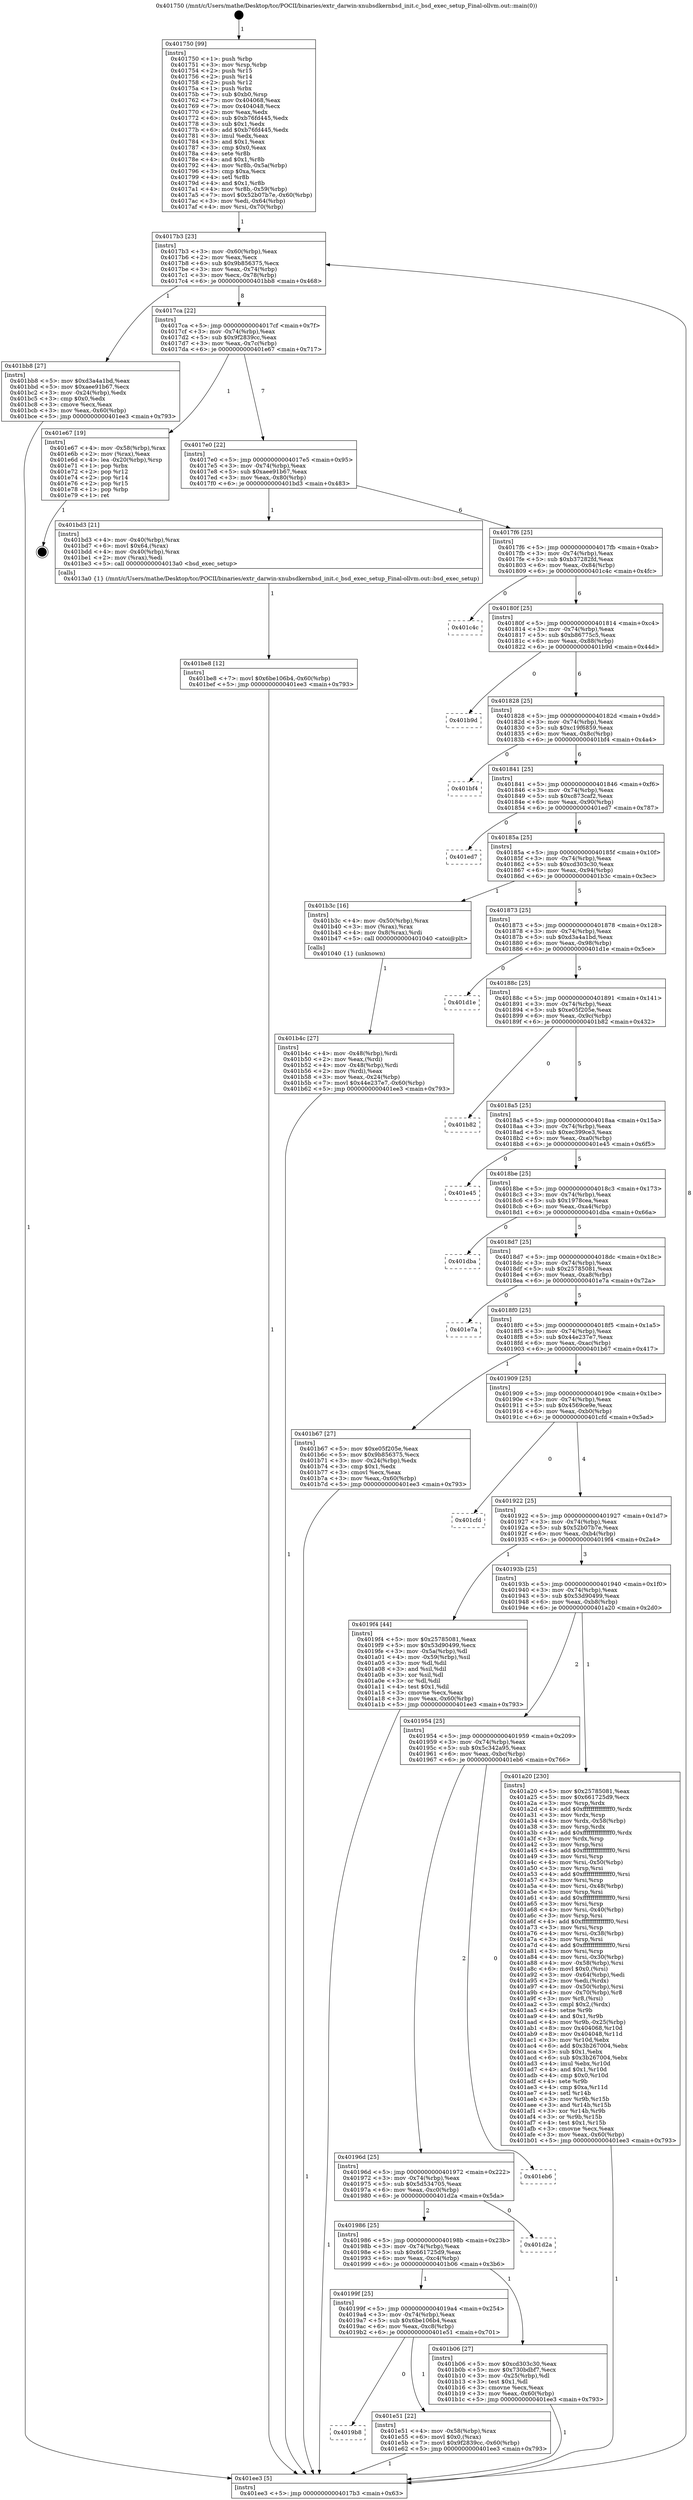 digraph "0x401750" {
  label = "0x401750 (/mnt/c/Users/mathe/Desktop/tcc/POCII/binaries/extr_darwin-xnubsdkernbsd_init.c_bsd_exec_setup_Final-ollvm.out::main(0))"
  labelloc = "t"
  node[shape=record]

  Entry [label="",width=0.3,height=0.3,shape=circle,fillcolor=black,style=filled]
  "0x4017b3" [label="{
     0x4017b3 [23]\l
     | [instrs]\l
     &nbsp;&nbsp;0x4017b3 \<+3\>: mov -0x60(%rbp),%eax\l
     &nbsp;&nbsp;0x4017b6 \<+2\>: mov %eax,%ecx\l
     &nbsp;&nbsp;0x4017b8 \<+6\>: sub $0x9b856375,%ecx\l
     &nbsp;&nbsp;0x4017be \<+3\>: mov %eax,-0x74(%rbp)\l
     &nbsp;&nbsp;0x4017c1 \<+3\>: mov %ecx,-0x78(%rbp)\l
     &nbsp;&nbsp;0x4017c4 \<+6\>: je 0000000000401bb8 \<main+0x468\>\l
  }"]
  "0x401bb8" [label="{
     0x401bb8 [27]\l
     | [instrs]\l
     &nbsp;&nbsp;0x401bb8 \<+5\>: mov $0xd3a4a1bd,%eax\l
     &nbsp;&nbsp;0x401bbd \<+5\>: mov $0xaee91b67,%ecx\l
     &nbsp;&nbsp;0x401bc2 \<+3\>: mov -0x24(%rbp),%edx\l
     &nbsp;&nbsp;0x401bc5 \<+3\>: cmp $0x0,%edx\l
     &nbsp;&nbsp;0x401bc8 \<+3\>: cmove %ecx,%eax\l
     &nbsp;&nbsp;0x401bcb \<+3\>: mov %eax,-0x60(%rbp)\l
     &nbsp;&nbsp;0x401bce \<+5\>: jmp 0000000000401ee3 \<main+0x793\>\l
  }"]
  "0x4017ca" [label="{
     0x4017ca [22]\l
     | [instrs]\l
     &nbsp;&nbsp;0x4017ca \<+5\>: jmp 00000000004017cf \<main+0x7f\>\l
     &nbsp;&nbsp;0x4017cf \<+3\>: mov -0x74(%rbp),%eax\l
     &nbsp;&nbsp;0x4017d2 \<+5\>: sub $0x9f2839cc,%eax\l
     &nbsp;&nbsp;0x4017d7 \<+3\>: mov %eax,-0x7c(%rbp)\l
     &nbsp;&nbsp;0x4017da \<+6\>: je 0000000000401e67 \<main+0x717\>\l
  }"]
  Exit [label="",width=0.3,height=0.3,shape=circle,fillcolor=black,style=filled,peripheries=2]
  "0x401e67" [label="{
     0x401e67 [19]\l
     | [instrs]\l
     &nbsp;&nbsp;0x401e67 \<+4\>: mov -0x58(%rbp),%rax\l
     &nbsp;&nbsp;0x401e6b \<+2\>: mov (%rax),%eax\l
     &nbsp;&nbsp;0x401e6d \<+4\>: lea -0x20(%rbp),%rsp\l
     &nbsp;&nbsp;0x401e71 \<+1\>: pop %rbx\l
     &nbsp;&nbsp;0x401e72 \<+2\>: pop %r12\l
     &nbsp;&nbsp;0x401e74 \<+2\>: pop %r14\l
     &nbsp;&nbsp;0x401e76 \<+2\>: pop %r15\l
     &nbsp;&nbsp;0x401e78 \<+1\>: pop %rbp\l
     &nbsp;&nbsp;0x401e79 \<+1\>: ret\l
  }"]
  "0x4017e0" [label="{
     0x4017e0 [22]\l
     | [instrs]\l
     &nbsp;&nbsp;0x4017e0 \<+5\>: jmp 00000000004017e5 \<main+0x95\>\l
     &nbsp;&nbsp;0x4017e5 \<+3\>: mov -0x74(%rbp),%eax\l
     &nbsp;&nbsp;0x4017e8 \<+5\>: sub $0xaee91b67,%eax\l
     &nbsp;&nbsp;0x4017ed \<+3\>: mov %eax,-0x80(%rbp)\l
     &nbsp;&nbsp;0x4017f0 \<+6\>: je 0000000000401bd3 \<main+0x483\>\l
  }"]
  "0x4019b8" [label="{
     0x4019b8\l
  }", style=dashed]
  "0x401bd3" [label="{
     0x401bd3 [21]\l
     | [instrs]\l
     &nbsp;&nbsp;0x401bd3 \<+4\>: mov -0x40(%rbp),%rax\l
     &nbsp;&nbsp;0x401bd7 \<+6\>: movl $0x64,(%rax)\l
     &nbsp;&nbsp;0x401bdd \<+4\>: mov -0x40(%rbp),%rax\l
     &nbsp;&nbsp;0x401be1 \<+2\>: mov (%rax),%edi\l
     &nbsp;&nbsp;0x401be3 \<+5\>: call 00000000004013a0 \<bsd_exec_setup\>\l
     | [calls]\l
     &nbsp;&nbsp;0x4013a0 \{1\} (/mnt/c/Users/mathe/Desktop/tcc/POCII/binaries/extr_darwin-xnubsdkernbsd_init.c_bsd_exec_setup_Final-ollvm.out::bsd_exec_setup)\l
  }"]
  "0x4017f6" [label="{
     0x4017f6 [25]\l
     | [instrs]\l
     &nbsp;&nbsp;0x4017f6 \<+5\>: jmp 00000000004017fb \<main+0xab\>\l
     &nbsp;&nbsp;0x4017fb \<+3\>: mov -0x74(%rbp),%eax\l
     &nbsp;&nbsp;0x4017fe \<+5\>: sub $0xb37282fd,%eax\l
     &nbsp;&nbsp;0x401803 \<+6\>: mov %eax,-0x84(%rbp)\l
     &nbsp;&nbsp;0x401809 \<+6\>: je 0000000000401c4c \<main+0x4fc\>\l
  }"]
  "0x401e51" [label="{
     0x401e51 [22]\l
     | [instrs]\l
     &nbsp;&nbsp;0x401e51 \<+4\>: mov -0x58(%rbp),%rax\l
     &nbsp;&nbsp;0x401e55 \<+6\>: movl $0x0,(%rax)\l
     &nbsp;&nbsp;0x401e5b \<+7\>: movl $0x9f2839cc,-0x60(%rbp)\l
     &nbsp;&nbsp;0x401e62 \<+5\>: jmp 0000000000401ee3 \<main+0x793\>\l
  }"]
  "0x401c4c" [label="{
     0x401c4c\l
  }", style=dashed]
  "0x40180f" [label="{
     0x40180f [25]\l
     | [instrs]\l
     &nbsp;&nbsp;0x40180f \<+5\>: jmp 0000000000401814 \<main+0xc4\>\l
     &nbsp;&nbsp;0x401814 \<+3\>: mov -0x74(%rbp),%eax\l
     &nbsp;&nbsp;0x401817 \<+5\>: sub $0xb86775c5,%eax\l
     &nbsp;&nbsp;0x40181c \<+6\>: mov %eax,-0x88(%rbp)\l
     &nbsp;&nbsp;0x401822 \<+6\>: je 0000000000401b9d \<main+0x44d\>\l
  }"]
  "0x401be8" [label="{
     0x401be8 [12]\l
     | [instrs]\l
     &nbsp;&nbsp;0x401be8 \<+7\>: movl $0x6be106b4,-0x60(%rbp)\l
     &nbsp;&nbsp;0x401bef \<+5\>: jmp 0000000000401ee3 \<main+0x793\>\l
  }"]
  "0x401b9d" [label="{
     0x401b9d\l
  }", style=dashed]
  "0x401828" [label="{
     0x401828 [25]\l
     | [instrs]\l
     &nbsp;&nbsp;0x401828 \<+5\>: jmp 000000000040182d \<main+0xdd\>\l
     &nbsp;&nbsp;0x40182d \<+3\>: mov -0x74(%rbp),%eax\l
     &nbsp;&nbsp;0x401830 \<+5\>: sub $0xc19f6859,%eax\l
     &nbsp;&nbsp;0x401835 \<+6\>: mov %eax,-0x8c(%rbp)\l
     &nbsp;&nbsp;0x40183b \<+6\>: je 0000000000401bf4 \<main+0x4a4\>\l
  }"]
  "0x401b4c" [label="{
     0x401b4c [27]\l
     | [instrs]\l
     &nbsp;&nbsp;0x401b4c \<+4\>: mov -0x48(%rbp),%rdi\l
     &nbsp;&nbsp;0x401b50 \<+2\>: mov %eax,(%rdi)\l
     &nbsp;&nbsp;0x401b52 \<+4\>: mov -0x48(%rbp),%rdi\l
     &nbsp;&nbsp;0x401b56 \<+2\>: mov (%rdi),%eax\l
     &nbsp;&nbsp;0x401b58 \<+3\>: mov %eax,-0x24(%rbp)\l
     &nbsp;&nbsp;0x401b5b \<+7\>: movl $0x44e237e7,-0x60(%rbp)\l
     &nbsp;&nbsp;0x401b62 \<+5\>: jmp 0000000000401ee3 \<main+0x793\>\l
  }"]
  "0x401bf4" [label="{
     0x401bf4\l
  }", style=dashed]
  "0x401841" [label="{
     0x401841 [25]\l
     | [instrs]\l
     &nbsp;&nbsp;0x401841 \<+5\>: jmp 0000000000401846 \<main+0xf6\>\l
     &nbsp;&nbsp;0x401846 \<+3\>: mov -0x74(%rbp),%eax\l
     &nbsp;&nbsp;0x401849 \<+5\>: sub $0xc873caf2,%eax\l
     &nbsp;&nbsp;0x40184e \<+6\>: mov %eax,-0x90(%rbp)\l
     &nbsp;&nbsp;0x401854 \<+6\>: je 0000000000401ed7 \<main+0x787\>\l
  }"]
  "0x40199f" [label="{
     0x40199f [25]\l
     | [instrs]\l
     &nbsp;&nbsp;0x40199f \<+5\>: jmp 00000000004019a4 \<main+0x254\>\l
     &nbsp;&nbsp;0x4019a4 \<+3\>: mov -0x74(%rbp),%eax\l
     &nbsp;&nbsp;0x4019a7 \<+5\>: sub $0x6be106b4,%eax\l
     &nbsp;&nbsp;0x4019ac \<+6\>: mov %eax,-0xc8(%rbp)\l
     &nbsp;&nbsp;0x4019b2 \<+6\>: je 0000000000401e51 \<main+0x701\>\l
  }"]
  "0x401ed7" [label="{
     0x401ed7\l
  }", style=dashed]
  "0x40185a" [label="{
     0x40185a [25]\l
     | [instrs]\l
     &nbsp;&nbsp;0x40185a \<+5\>: jmp 000000000040185f \<main+0x10f\>\l
     &nbsp;&nbsp;0x40185f \<+3\>: mov -0x74(%rbp),%eax\l
     &nbsp;&nbsp;0x401862 \<+5\>: sub $0xcd303c30,%eax\l
     &nbsp;&nbsp;0x401867 \<+6\>: mov %eax,-0x94(%rbp)\l
     &nbsp;&nbsp;0x40186d \<+6\>: je 0000000000401b3c \<main+0x3ec\>\l
  }"]
  "0x401b06" [label="{
     0x401b06 [27]\l
     | [instrs]\l
     &nbsp;&nbsp;0x401b06 \<+5\>: mov $0xcd303c30,%eax\l
     &nbsp;&nbsp;0x401b0b \<+5\>: mov $0x730bdbf7,%ecx\l
     &nbsp;&nbsp;0x401b10 \<+3\>: mov -0x25(%rbp),%dl\l
     &nbsp;&nbsp;0x401b13 \<+3\>: test $0x1,%dl\l
     &nbsp;&nbsp;0x401b16 \<+3\>: cmovne %ecx,%eax\l
     &nbsp;&nbsp;0x401b19 \<+3\>: mov %eax,-0x60(%rbp)\l
     &nbsp;&nbsp;0x401b1c \<+5\>: jmp 0000000000401ee3 \<main+0x793\>\l
  }"]
  "0x401b3c" [label="{
     0x401b3c [16]\l
     | [instrs]\l
     &nbsp;&nbsp;0x401b3c \<+4\>: mov -0x50(%rbp),%rax\l
     &nbsp;&nbsp;0x401b40 \<+3\>: mov (%rax),%rax\l
     &nbsp;&nbsp;0x401b43 \<+4\>: mov 0x8(%rax),%rdi\l
     &nbsp;&nbsp;0x401b47 \<+5\>: call 0000000000401040 \<atoi@plt\>\l
     | [calls]\l
     &nbsp;&nbsp;0x401040 \{1\} (unknown)\l
  }"]
  "0x401873" [label="{
     0x401873 [25]\l
     | [instrs]\l
     &nbsp;&nbsp;0x401873 \<+5\>: jmp 0000000000401878 \<main+0x128\>\l
     &nbsp;&nbsp;0x401878 \<+3\>: mov -0x74(%rbp),%eax\l
     &nbsp;&nbsp;0x40187b \<+5\>: sub $0xd3a4a1bd,%eax\l
     &nbsp;&nbsp;0x401880 \<+6\>: mov %eax,-0x98(%rbp)\l
     &nbsp;&nbsp;0x401886 \<+6\>: je 0000000000401d1e \<main+0x5ce\>\l
  }"]
  "0x401986" [label="{
     0x401986 [25]\l
     | [instrs]\l
     &nbsp;&nbsp;0x401986 \<+5\>: jmp 000000000040198b \<main+0x23b\>\l
     &nbsp;&nbsp;0x40198b \<+3\>: mov -0x74(%rbp),%eax\l
     &nbsp;&nbsp;0x40198e \<+5\>: sub $0x661725d9,%eax\l
     &nbsp;&nbsp;0x401993 \<+6\>: mov %eax,-0xc4(%rbp)\l
     &nbsp;&nbsp;0x401999 \<+6\>: je 0000000000401b06 \<main+0x3b6\>\l
  }"]
  "0x401d1e" [label="{
     0x401d1e\l
  }", style=dashed]
  "0x40188c" [label="{
     0x40188c [25]\l
     | [instrs]\l
     &nbsp;&nbsp;0x40188c \<+5\>: jmp 0000000000401891 \<main+0x141\>\l
     &nbsp;&nbsp;0x401891 \<+3\>: mov -0x74(%rbp),%eax\l
     &nbsp;&nbsp;0x401894 \<+5\>: sub $0xe05f205e,%eax\l
     &nbsp;&nbsp;0x401899 \<+6\>: mov %eax,-0x9c(%rbp)\l
     &nbsp;&nbsp;0x40189f \<+6\>: je 0000000000401b82 \<main+0x432\>\l
  }"]
  "0x401d2a" [label="{
     0x401d2a\l
  }", style=dashed]
  "0x401b82" [label="{
     0x401b82\l
  }", style=dashed]
  "0x4018a5" [label="{
     0x4018a5 [25]\l
     | [instrs]\l
     &nbsp;&nbsp;0x4018a5 \<+5\>: jmp 00000000004018aa \<main+0x15a\>\l
     &nbsp;&nbsp;0x4018aa \<+3\>: mov -0x74(%rbp),%eax\l
     &nbsp;&nbsp;0x4018ad \<+5\>: sub $0xec399ce3,%eax\l
     &nbsp;&nbsp;0x4018b2 \<+6\>: mov %eax,-0xa0(%rbp)\l
     &nbsp;&nbsp;0x4018b8 \<+6\>: je 0000000000401e45 \<main+0x6f5\>\l
  }"]
  "0x40196d" [label="{
     0x40196d [25]\l
     | [instrs]\l
     &nbsp;&nbsp;0x40196d \<+5\>: jmp 0000000000401972 \<main+0x222\>\l
     &nbsp;&nbsp;0x401972 \<+3\>: mov -0x74(%rbp),%eax\l
     &nbsp;&nbsp;0x401975 \<+5\>: sub $0x5d534705,%eax\l
     &nbsp;&nbsp;0x40197a \<+6\>: mov %eax,-0xc0(%rbp)\l
     &nbsp;&nbsp;0x401980 \<+6\>: je 0000000000401d2a \<main+0x5da\>\l
  }"]
  "0x401e45" [label="{
     0x401e45\l
  }", style=dashed]
  "0x4018be" [label="{
     0x4018be [25]\l
     | [instrs]\l
     &nbsp;&nbsp;0x4018be \<+5\>: jmp 00000000004018c3 \<main+0x173\>\l
     &nbsp;&nbsp;0x4018c3 \<+3\>: mov -0x74(%rbp),%eax\l
     &nbsp;&nbsp;0x4018c6 \<+5\>: sub $0x1978cea,%eax\l
     &nbsp;&nbsp;0x4018cb \<+6\>: mov %eax,-0xa4(%rbp)\l
     &nbsp;&nbsp;0x4018d1 \<+6\>: je 0000000000401dba \<main+0x66a\>\l
  }"]
  "0x401eb6" [label="{
     0x401eb6\l
  }", style=dashed]
  "0x401dba" [label="{
     0x401dba\l
  }", style=dashed]
  "0x4018d7" [label="{
     0x4018d7 [25]\l
     | [instrs]\l
     &nbsp;&nbsp;0x4018d7 \<+5\>: jmp 00000000004018dc \<main+0x18c\>\l
     &nbsp;&nbsp;0x4018dc \<+3\>: mov -0x74(%rbp),%eax\l
     &nbsp;&nbsp;0x4018df \<+5\>: sub $0x25785081,%eax\l
     &nbsp;&nbsp;0x4018e4 \<+6\>: mov %eax,-0xa8(%rbp)\l
     &nbsp;&nbsp;0x4018ea \<+6\>: je 0000000000401e7a \<main+0x72a\>\l
  }"]
  "0x401954" [label="{
     0x401954 [25]\l
     | [instrs]\l
     &nbsp;&nbsp;0x401954 \<+5\>: jmp 0000000000401959 \<main+0x209\>\l
     &nbsp;&nbsp;0x401959 \<+3\>: mov -0x74(%rbp),%eax\l
     &nbsp;&nbsp;0x40195c \<+5\>: sub $0x5c342a95,%eax\l
     &nbsp;&nbsp;0x401961 \<+6\>: mov %eax,-0xbc(%rbp)\l
     &nbsp;&nbsp;0x401967 \<+6\>: je 0000000000401eb6 \<main+0x766\>\l
  }"]
  "0x401e7a" [label="{
     0x401e7a\l
  }", style=dashed]
  "0x4018f0" [label="{
     0x4018f0 [25]\l
     | [instrs]\l
     &nbsp;&nbsp;0x4018f0 \<+5\>: jmp 00000000004018f5 \<main+0x1a5\>\l
     &nbsp;&nbsp;0x4018f5 \<+3\>: mov -0x74(%rbp),%eax\l
     &nbsp;&nbsp;0x4018f8 \<+5\>: sub $0x44e237e7,%eax\l
     &nbsp;&nbsp;0x4018fd \<+6\>: mov %eax,-0xac(%rbp)\l
     &nbsp;&nbsp;0x401903 \<+6\>: je 0000000000401b67 \<main+0x417\>\l
  }"]
  "0x401a20" [label="{
     0x401a20 [230]\l
     | [instrs]\l
     &nbsp;&nbsp;0x401a20 \<+5\>: mov $0x25785081,%eax\l
     &nbsp;&nbsp;0x401a25 \<+5\>: mov $0x661725d9,%ecx\l
     &nbsp;&nbsp;0x401a2a \<+3\>: mov %rsp,%rdx\l
     &nbsp;&nbsp;0x401a2d \<+4\>: add $0xfffffffffffffff0,%rdx\l
     &nbsp;&nbsp;0x401a31 \<+3\>: mov %rdx,%rsp\l
     &nbsp;&nbsp;0x401a34 \<+4\>: mov %rdx,-0x58(%rbp)\l
     &nbsp;&nbsp;0x401a38 \<+3\>: mov %rsp,%rdx\l
     &nbsp;&nbsp;0x401a3b \<+4\>: add $0xfffffffffffffff0,%rdx\l
     &nbsp;&nbsp;0x401a3f \<+3\>: mov %rdx,%rsp\l
     &nbsp;&nbsp;0x401a42 \<+3\>: mov %rsp,%rsi\l
     &nbsp;&nbsp;0x401a45 \<+4\>: add $0xfffffffffffffff0,%rsi\l
     &nbsp;&nbsp;0x401a49 \<+3\>: mov %rsi,%rsp\l
     &nbsp;&nbsp;0x401a4c \<+4\>: mov %rsi,-0x50(%rbp)\l
     &nbsp;&nbsp;0x401a50 \<+3\>: mov %rsp,%rsi\l
     &nbsp;&nbsp;0x401a53 \<+4\>: add $0xfffffffffffffff0,%rsi\l
     &nbsp;&nbsp;0x401a57 \<+3\>: mov %rsi,%rsp\l
     &nbsp;&nbsp;0x401a5a \<+4\>: mov %rsi,-0x48(%rbp)\l
     &nbsp;&nbsp;0x401a5e \<+3\>: mov %rsp,%rsi\l
     &nbsp;&nbsp;0x401a61 \<+4\>: add $0xfffffffffffffff0,%rsi\l
     &nbsp;&nbsp;0x401a65 \<+3\>: mov %rsi,%rsp\l
     &nbsp;&nbsp;0x401a68 \<+4\>: mov %rsi,-0x40(%rbp)\l
     &nbsp;&nbsp;0x401a6c \<+3\>: mov %rsp,%rsi\l
     &nbsp;&nbsp;0x401a6f \<+4\>: add $0xfffffffffffffff0,%rsi\l
     &nbsp;&nbsp;0x401a73 \<+3\>: mov %rsi,%rsp\l
     &nbsp;&nbsp;0x401a76 \<+4\>: mov %rsi,-0x38(%rbp)\l
     &nbsp;&nbsp;0x401a7a \<+3\>: mov %rsp,%rsi\l
     &nbsp;&nbsp;0x401a7d \<+4\>: add $0xfffffffffffffff0,%rsi\l
     &nbsp;&nbsp;0x401a81 \<+3\>: mov %rsi,%rsp\l
     &nbsp;&nbsp;0x401a84 \<+4\>: mov %rsi,-0x30(%rbp)\l
     &nbsp;&nbsp;0x401a88 \<+4\>: mov -0x58(%rbp),%rsi\l
     &nbsp;&nbsp;0x401a8c \<+6\>: movl $0x0,(%rsi)\l
     &nbsp;&nbsp;0x401a92 \<+3\>: mov -0x64(%rbp),%edi\l
     &nbsp;&nbsp;0x401a95 \<+2\>: mov %edi,(%rdx)\l
     &nbsp;&nbsp;0x401a97 \<+4\>: mov -0x50(%rbp),%rsi\l
     &nbsp;&nbsp;0x401a9b \<+4\>: mov -0x70(%rbp),%r8\l
     &nbsp;&nbsp;0x401a9f \<+3\>: mov %r8,(%rsi)\l
     &nbsp;&nbsp;0x401aa2 \<+3\>: cmpl $0x2,(%rdx)\l
     &nbsp;&nbsp;0x401aa5 \<+4\>: setne %r9b\l
     &nbsp;&nbsp;0x401aa9 \<+4\>: and $0x1,%r9b\l
     &nbsp;&nbsp;0x401aad \<+4\>: mov %r9b,-0x25(%rbp)\l
     &nbsp;&nbsp;0x401ab1 \<+8\>: mov 0x404068,%r10d\l
     &nbsp;&nbsp;0x401ab9 \<+8\>: mov 0x404048,%r11d\l
     &nbsp;&nbsp;0x401ac1 \<+3\>: mov %r10d,%ebx\l
     &nbsp;&nbsp;0x401ac4 \<+6\>: add $0x3b267004,%ebx\l
     &nbsp;&nbsp;0x401aca \<+3\>: sub $0x1,%ebx\l
     &nbsp;&nbsp;0x401acd \<+6\>: sub $0x3b267004,%ebx\l
     &nbsp;&nbsp;0x401ad3 \<+4\>: imul %ebx,%r10d\l
     &nbsp;&nbsp;0x401ad7 \<+4\>: and $0x1,%r10d\l
     &nbsp;&nbsp;0x401adb \<+4\>: cmp $0x0,%r10d\l
     &nbsp;&nbsp;0x401adf \<+4\>: sete %r9b\l
     &nbsp;&nbsp;0x401ae3 \<+4\>: cmp $0xa,%r11d\l
     &nbsp;&nbsp;0x401ae7 \<+4\>: setl %r14b\l
     &nbsp;&nbsp;0x401aeb \<+3\>: mov %r9b,%r15b\l
     &nbsp;&nbsp;0x401aee \<+3\>: and %r14b,%r15b\l
     &nbsp;&nbsp;0x401af1 \<+3\>: xor %r14b,%r9b\l
     &nbsp;&nbsp;0x401af4 \<+3\>: or %r9b,%r15b\l
     &nbsp;&nbsp;0x401af7 \<+4\>: test $0x1,%r15b\l
     &nbsp;&nbsp;0x401afb \<+3\>: cmovne %ecx,%eax\l
     &nbsp;&nbsp;0x401afe \<+3\>: mov %eax,-0x60(%rbp)\l
     &nbsp;&nbsp;0x401b01 \<+5\>: jmp 0000000000401ee3 \<main+0x793\>\l
  }"]
  "0x401b67" [label="{
     0x401b67 [27]\l
     | [instrs]\l
     &nbsp;&nbsp;0x401b67 \<+5\>: mov $0xe05f205e,%eax\l
     &nbsp;&nbsp;0x401b6c \<+5\>: mov $0x9b856375,%ecx\l
     &nbsp;&nbsp;0x401b71 \<+3\>: mov -0x24(%rbp),%edx\l
     &nbsp;&nbsp;0x401b74 \<+3\>: cmp $0x1,%edx\l
     &nbsp;&nbsp;0x401b77 \<+3\>: cmovl %ecx,%eax\l
     &nbsp;&nbsp;0x401b7a \<+3\>: mov %eax,-0x60(%rbp)\l
     &nbsp;&nbsp;0x401b7d \<+5\>: jmp 0000000000401ee3 \<main+0x793\>\l
  }"]
  "0x401909" [label="{
     0x401909 [25]\l
     | [instrs]\l
     &nbsp;&nbsp;0x401909 \<+5\>: jmp 000000000040190e \<main+0x1be\>\l
     &nbsp;&nbsp;0x40190e \<+3\>: mov -0x74(%rbp),%eax\l
     &nbsp;&nbsp;0x401911 \<+5\>: sub $0x4569ce9e,%eax\l
     &nbsp;&nbsp;0x401916 \<+6\>: mov %eax,-0xb0(%rbp)\l
     &nbsp;&nbsp;0x40191c \<+6\>: je 0000000000401cfd \<main+0x5ad\>\l
  }"]
  "0x401750" [label="{
     0x401750 [99]\l
     | [instrs]\l
     &nbsp;&nbsp;0x401750 \<+1\>: push %rbp\l
     &nbsp;&nbsp;0x401751 \<+3\>: mov %rsp,%rbp\l
     &nbsp;&nbsp;0x401754 \<+2\>: push %r15\l
     &nbsp;&nbsp;0x401756 \<+2\>: push %r14\l
     &nbsp;&nbsp;0x401758 \<+2\>: push %r12\l
     &nbsp;&nbsp;0x40175a \<+1\>: push %rbx\l
     &nbsp;&nbsp;0x40175b \<+7\>: sub $0xb0,%rsp\l
     &nbsp;&nbsp;0x401762 \<+7\>: mov 0x404068,%eax\l
     &nbsp;&nbsp;0x401769 \<+7\>: mov 0x404048,%ecx\l
     &nbsp;&nbsp;0x401770 \<+2\>: mov %eax,%edx\l
     &nbsp;&nbsp;0x401772 \<+6\>: sub $0xb76fd445,%edx\l
     &nbsp;&nbsp;0x401778 \<+3\>: sub $0x1,%edx\l
     &nbsp;&nbsp;0x40177b \<+6\>: add $0xb76fd445,%edx\l
     &nbsp;&nbsp;0x401781 \<+3\>: imul %edx,%eax\l
     &nbsp;&nbsp;0x401784 \<+3\>: and $0x1,%eax\l
     &nbsp;&nbsp;0x401787 \<+3\>: cmp $0x0,%eax\l
     &nbsp;&nbsp;0x40178a \<+4\>: sete %r8b\l
     &nbsp;&nbsp;0x40178e \<+4\>: and $0x1,%r8b\l
     &nbsp;&nbsp;0x401792 \<+4\>: mov %r8b,-0x5a(%rbp)\l
     &nbsp;&nbsp;0x401796 \<+3\>: cmp $0xa,%ecx\l
     &nbsp;&nbsp;0x401799 \<+4\>: setl %r8b\l
     &nbsp;&nbsp;0x40179d \<+4\>: and $0x1,%r8b\l
     &nbsp;&nbsp;0x4017a1 \<+4\>: mov %r8b,-0x59(%rbp)\l
     &nbsp;&nbsp;0x4017a5 \<+7\>: movl $0x52b07b7e,-0x60(%rbp)\l
     &nbsp;&nbsp;0x4017ac \<+3\>: mov %edi,-0x64(%rbp)\l
     &nbsp;&nbsp;0x4017af \<+4\>: mov %rsi,-0x70(%rbp)\l
  }"]
  "0x401cfd" [label="{
     0x401cfd\l
  }", style=dashed]
  "0x401922" [label="{
     0x401922 [25]\l
     | [instrs]\l
     &nbsp;&nbsp;0x401922 \<+5\>: jmp 0000000000401927 \<main+0x1d7\>\l
     &nbsp;&nbsp;0x401927 \<+3\>: mov -0x74(%rbp),%eax\l
     &nbsp;&nbsp;0x40192a \<+5\>: sub $0x52b07b7e,%eax\l
     &nbsp;&nbsp;0x40192f \<+6\>: mov %eax,-0xb4(%rbp)\l
     &nbsp;&nbsp;0x401935 \<+6\>: je 00000000004019f4 \<main+0x2a4\>\l
  }"]
  "0x401ee3" [label="{
     0x401ee3 [5]\l
     | [instrs]\l
     &nbsp;&nbsp;0x401ee3 \<+5\>: jmp 00000000004017b3 \<main+0x63\>\l
  }"]
  "0x4019f4" [label="{
     0x4019f4 [44]\l
     | [instrs]\l
     &nbsp;&nbsp;0x4019f4 \<+5\>: mov $0x25785081,%eax\l
     &nbsp;&nbsp;0x4019f9 \<+5\>: mov $0x53d90499,%ecx\l
     &nbsp;&nbsp;0x4019fe \<+3\>: mov -0x5a(%rbp),%dl\l
     &nbsp;&nbsp;0x401a01 \<+4\>: mov -0x59(%rbp),%sil\l
     &nbsp;&nbsp;0x401a05 \<+3\>: mov %dl,%dil\l
     &nbsp;&nbsp;0x401a08 \<+3\>: and %sil,%dil\l
     &nbsp;&nbsp;0x401a0b \<+3\>: xor %sil,%dl\l
     &nbsp;&nbsp;0x401a0e \<+3\>: or %dl,%dil\l
     &nbsp;&nbsp;0x401a11 \<+4\>: test $0x1,%dil\l
     &nbsp;&nbsp;0x401a15 \<+3\>: cmovne %ecx,%eax\l
     &nbsp;&nbsp;0x401a18 \<+3\>: mov %eax,-0x60(%rbp)\l
     &nbsp;&nbsp;0x401a1b \<+5\>: jmp 0000000000401ee3 \<main+0x793\>\l
  }"]
  "0x40193b" [label="{
     0x40193b [25]\l
     | [instrs]\l
     &nbsp;&nbsp;0x40193b \<+5\>: jmp 0000000000401940 \<main+0x1f0\>\l
     &nbsp;&nbsp;0x401940 \<+3\>: mov -0x74(%rbp),%eax\l
     &nbsp;&nbsp;0x401943 \<+5\>: sub $0x53d90499,%eax\l
     &nbsp;&nbsp;0x401948 \<+6\>: mov %eax,-0xb8(%rbp)\l
     &nbsp;&nbsp;0x40194e \<+6\>: je 0000000000401a20 \<main+0x2d0\>\l
  }"]
  Entry -> "0x401750" [label=" 1"]
  "0x4017b3" -> "0x401bb8" [label=" 1"]
  "0x4017b3" -> "0x4017ca" [label=" 8"]
  "0x401e67" -> Exit [label=" 1"]
  "0x4017ca" -> "0x401e67" [label=" 1"]
  "0x4017ca" -> "0x4017e0" [label=" 7"]
  "0x401e51" -> "0x401ee3" [label=" 1"]
  "0x4017e0" -> "0x401bd3" [label=" 1"]
  "0x4017e0" -> "0x4017f6" [label=" 6"]
  "0x40199f" -> "0x4019b8" [label=" 0"]
  "0x4017f6" -> "0x401c4c" [label=" 0"]
  "0x4017f6" -> "0x40180f" [label=" 6"]
  "0x40199f" -> "0x401e51" [label=" 1"]
  "0x40180f" -> "0x401b9d" [label=" 0"]
  "0x40180f" -> "0x401828" [label=" 6"]
  "0x401be8" -> "0x401ee3" [label=" 1"]
  "0x401828" -> "0x401bf4" [label=" 0"]
  "0x401828" -> "0x401841" [label=" 6"]
  "0x401bd3" -> "0x401be8" [label=" 1"]
  "0x401841" -> "0x401ed7" [label=" 0"]
  "0x401841" -> "0x40185a" [label=" 6"]
  "0x401bb8" -> "0x401ee3" [label=" 1"]
  "0x40185a" -> "0x401b3c" [label=" 1"]
  "0x40185a" -> "0x401873" [label=" 5"]
  "0x401b67" -> "0x401ee3" [label=" 1"]
  "0x401873" -> "0x401d1e" [label=" 0"]
  "0x401873" -> "0x40188c" [label=" 5"]
  "0x401b3c" -> "0x401b4c" [label=" 1"]
  "0x40188c" -> "0x401b82" [label=" 0"]
  "0x40188c" -> "0x4018a5" [label=" 5"]
  "0x401b06" -> "0x401ee3" [label=" 1"]
  "0x4018a5" -> "0x401e45" [label=" 0"]
  "0x4018a5" -> "0x4018be" [label=" 5"]
  "0x401986" -> "0x401b06" [label=" 1"]
  "0x4018be" -> "0x401dba" [label=" 0"]
  "0x4018be" -> "0x4018d7" [label=" 5"]
  "0x401b4c" -> "0x401ee3" [label=" 1"]
  "0x4018d7" -> "0x401e7a" [label=" 0"]
  "0x4018d7" -> "0x4018f0" [label=" 5"]
  "0x40196d" -> "0x401d2a" [label=" 0"]
  "0x4018f0" -> "0x401b67" [label=" 1"]
  "0x4018f0" -> "0x401909" [label=" 4"]
  "0x401986" -> "0x40199f" [label=" 1"]
  "0x401909" -> "0x401cfd" [label=" 0"]
  "0x401909" -> "0x401922" [label=" 4"]
  "0x401954" -> "0x401eb6" [label=" 0"]
  "0x401922" -> "0x4019f4" [label=" 1"]
  "0x401922" -> "0x40193b" [label=" 3"]
  "0x4019f4" -> "0x401ee3" [label=" 1"]
  "0x401750" -> "0x4017b3" [label=" 1"]
  "0x401ee3" -> "0x4017b3" [label=" 8"]
  "0x401954" -> "0x40196d" [label=" 2"]
  "0x40193b" -> "0x401a20" [label=" 1"]
  "0x40193b" -> "0x401954" [label=" 2"]
  "0x401a20" -> "0x401ee3" [label=" 1"]
  "0x40196d" -> "0x401986" [label=" 2"]
}
